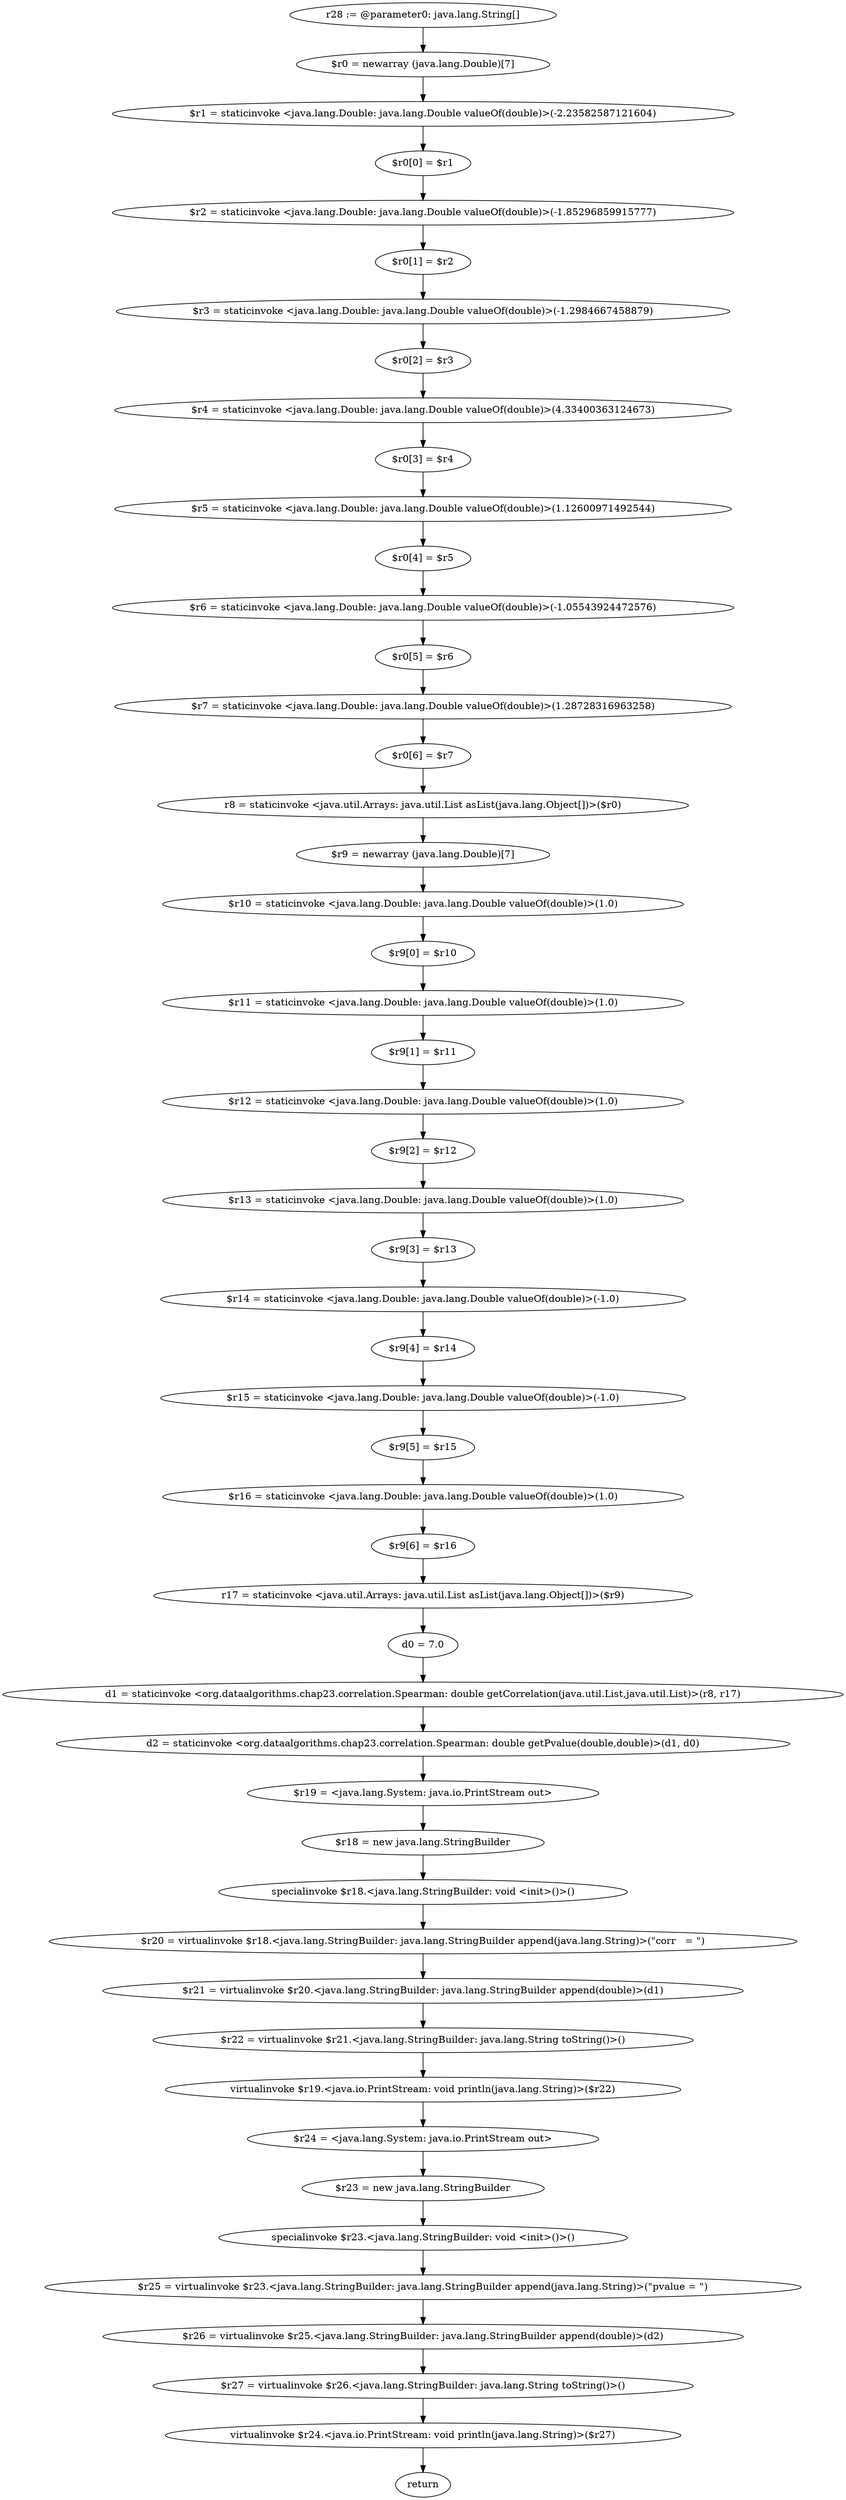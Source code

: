 digraph "unitGraph" {
    "r28 := @parameter0: java.lang.String[]"
    "$r0 = newarray (java.lang.Double)[7]"
    "$r1 = staticinvoke <java.lang.Double: java.lang.Double valueOf(double)>(-2.23582587121604)"
    "$r0[0] = $r1"
    "$r2 = staticinvoke <java.lang.Double: java.lang.Double valueOf(double)>(-1.85296859915777)"
    "$r0[1] = $r2"
    "$r3 = staticinvoke <java.lang.Double: java.lang.Double valueOf(double)>(-1.2984667458879)"
    "$r0[2] = $r3"
    "$r4 = staticinvoke <java.lang.Double: java.lang.Double valueOf(double)>(4.33400363124673)"
    "$r0[3] = $r4"
    "$r5 = staticinvoke <java.lang.Double: java.lang.Double valueOf(double)>(1.12600971492544)"
    "$r0[4] = $r5"
    "$r6 = staticinvoke <java.lang.Double: java.lang.Double valueOf(double)>(-1.05543924472576)"
    "$r0[5] = $r6"
    "$r7 = staticinvoke <java.lang.Double: java.lang.Double valueOf(double)>(1.28728316963258)"
    "$r0[6] = $r7"
    "r8 = staticinvoke <java.util.Arrays: java.util.List asList(java.lang.Object[])>($r0)"
    "$r9 = newarray (java.lang.Double)[7]"
    "$r10 = staticinvoke <java.lang.Double: java.lang.Double valueOf(double)>(1.0)"
    "$r9[0] = $r10"
    "$r11 = staticinvoke <java.lang.Double: java.lang.Double valueOf(double)>(1.0)"
    "$r9[1] = $r11"
    "$r12 = staticinvoke <java.lang.Double: java.lang.Double valueOf(double)>(1.0)"
    "$r9[2] = $r12"
    "$r13 = staticinvoke <java.lang.Double: java.lang.Double valueOf(double)>(1.0)"
    "$r9[3] = $r13"
    "$r14 = staticinvoke <java.lang.Double: java.lang.Double valueOf(double)>(-1.0)"
    "$r9[4] = $r14"
    "$r15 = staticinvoke <java.lang.Double: java.lang.Double valueOf(double)>(-1.0)"
    "$r9[5] = $r15"
    "$r16 = staticinvoke <java.lang.Double: java.lang.Double valueOf(double)>(1.0)"
    "$r9[6] = $r16"
    "r17 = staticinvoke <java.util.Arrays: java.util.List asList(java.lang.Object[])>($r9)"
    "d0 = 7.0"
    "d1 = staticinvoke <org.dataalgorithms.chap23.correlation.Spearman: double getCorrelation(java.util.List,java.util.List)>(r8, r17)"
    "d2 = staticinvoke <org.dataalgorithms.chap23.correlation.Spearman: double getPvalue(double,double)>(d1, d0)"
    "$r19 = <java.lang.System: java.io.PrintStream out>"
    "$r18 = new java.lang.StringBuilder"
    "specialinvoke $r18.<java.lang.StringBuilder: void <init>()>()"
    "$r20 = virtualinvoke $r18.<java.lang.StringBuilder: java.lang.StringBuilder append(java.lang.String)>(\"corr   = \")"
    "$r21 = virtualinvoke $r20.<java.lang.StringBuilder: java.lang.StringBuilder append(double)>(d1)"
    "$r22 = virtualinvoke $r21.<java.lang.StringBuilder: java.lang.String toString()>()"
    "virtualinvoke $r19.<java.io.PrintStream: void println(java.lang.String)>($r22)"
    "$r24 = <java.lang.System: java.io.PrintStream out>"
    "$r23 = new java.lang.StringBuilder"
    "specialinvoke $r23.<java.lang.StringBuilder: void <init>()>()"
    "$r25 = virtualinvoke $r23.<java.lang.StringBuilder: java.lang.StringBuilder append(java.lang.String)>(\"pvalue = \")"
    "$r26 = virtualinvoke $r25.<java.lang.StringBuilder: java.lang.StringBuilder append(double)>(d2)"
    "$r27 = virtualinvoke $r26.<java.lang.StringBuilder: java.lang.String toString()>()"
    "virtualinvoke $r24.<java.io.PrintStream: void println(java.lang.String)>($r27)"
    "return"
    "r28 := @parameter0: java.lang.String[]"->"$r0 = newarray (java.lang.Double)[7]";
    "$r0 = newarray (java.lang.Double)[7]"->"$r1 = staticinvoke <java.lang.Double: java.lang.Double valueOf(double)>(-2.23582587121604)";
    "$r1 = staticinvoke <java.lang.Double: java.lang.Double valueOf(double)>(-2.23582587121604)"->"$r0[0] = $r1";
    "$r0[0] = $r1"->"$r2 = staticinvoke <java.lang.Double: java.lang.Double valueOf(double)>(-1.85296859915777)";
    "$r2 = staticinvoke <java.lang.Double: java.lang.Double valueOf(double)>(-1.85296859915777)"->"$r0[1] = $r2";
    "$r0[1] = $r2"->"$r3 = staticinvoke <java.lang.Double: java.lang.Double valueOf(double)>(-1.2984667458879)";
    "$r3 = staticinvoke <java.lang.Double: java.lang.Double valueOf(double)>(-1.2984667458879)"->"$r0[2] = $r3";
    "$r0[2] = $r3"->"$r4 = staticinvoke <java.lang.Double: java.lang.Double valueOf(double)>(4.33400363124673)";
    "$r4 = staticinvoke <java.lang.Double: java.lang.Double valueOf(double)>(4.33400363124673)"->"$r0[3] = $r4";
    "$r0[3] = $r4"->"$r5 = staticinvoke <java.lang.Double: java.lang.Double valueOf(double)>(1.12600971492544)";
    "$r5 = staticinvoke <java.lang.Double: java.lang.Double valueOf(double)>(1.12600971492544)"->"$r0[4] = $r5";
    "$r0[4] = $r5"->"$r6 = staticinvoke <java.lang.Double: java.lang.Double valueOf(double)>(-1.05543924472576)";
    "$r6 = staticinvoke <java.lang.Double: java.lang.Double valueOf(double)>(-1.05543924472576)"->"$r0[5] = $r6";
    "$r0[5] = $r6"->"$r7 = staticinvoke <java.lang.Double: java.lang.Double valueOf(double)>(1.28728316963258)";
    "$r7 = staticinvoke <java.lang.Double: java.lang.Double valueOf(double)>(1.28728316963258)"->"$r0[6] = $r7";
    "$r0[6] = $r7"->"r8 = staticinvoke <java.util.Arrays: java.util.List asList(java.lang.Object[])>($r0)";
    "r8 = staticinvoke <java.util.Arrays: java.util.List asList(java.lang.Object[])>($r0)"->"$r9 = newarray (java.lang.Double)[7]";
    "$r9 = newarray (java.lang.Double)[7]"->"$r10 = staticinvoke <java.lang.Double: java.lang.Double valueOf(double)>(1.0)";
    "$r10 = staticinvoke <java.lang.Double: java.lang.Double valueOf(double)>(1.0)"->"$r9[0] = $r10";
    "$r9[0] = $r10"->"$r11 = staticinvoke <java.lang.Double: java.lang.Double valueOf(double)>(1.0)";
    "$r11 = staticinvoke <java.lang.Double: java.lang.Double valueOf(double)>(1.0)"->"$r9[1] = $r11";
    "$r9[1] = $r11"->"$r12 = staticinvoke <java.lang.Double: java.lang.Double valueOf(double)>(1.0)";
    "$r12 = staticinvoke <java.lang.Double: java.lang.Double valueOf(double)>(1.0)"->"$r9[2] = $r12";
    "$r9[2] = $r12"->"$r13 = staticinvoke <java.lang.Double: java.lang.Double valueOf(double)>(1.0)";
    "$r13 = staticinvoke <java.lang.Double: java.lang.Double valueOf(double)>(1.0)"->"$r9[3] = $r13";
    "$r9[3] = $r13"->"$r14 = staticinvoke <java.lang.Double: java.lang.Double valueOf(double)>(-1.0)";
    "$r14 = staticinvoke <java.lang.Double: java.lang.Double valueOf(double)>(-1.0)"->"$r9[4] = $r14";
    "$r9[4] = $r14"->"$r15 = staticinvoke <java.lang.Double: java.lang.Double valueOf(double)>(-1.0)";
    "$r15 = staticinvoke <java.lang.Double: java.lang.Double valueOf(double)>(-1.0)"->"$r9[5] = $r15";
    "$r9[5] = $r15"->"$r16 = staticinvoke <java.lang.Double: java.lang.Double valueOf(double)>(1.0)";
    "$r16 = staticinvoke <java.lang.Double: java.lang.Double valueOf(double)>(1.0)"->"$r9[6] = $r16";
    "$r9[6] = $r16"->"r17 = staticinvoke <java.util.Arrays: java.util.List asList(java.lang.Object[])>($r9)";
    "r17 = staticinvoke <java.util.Arrays: java.util.List asList(java.lang.Object[])>($r9)"->"d0 = 7.0";
    "d0 = 7.0"->"d1 = staticinvoke <org.dataalgorithms.chap23.correlation.Spearman: double getCorrelation(java.util.List,java.util.List)>(r8, r17)";
    "d1 = staticinvoke <org.dataalgorithms.chap23.correlation.Spearman: double getCorrelation(java.util.List,java.util.List)>(r8, r17)"->"d2 = staticinvoke <org.dataalgorithms.chap23.correlation.Spearman: double getPvalue(double,double)>(d1, d0)";
    "d2 = staticinvoke <org.dataalgorithms.chap23.correlation.Spearman: double getPvalue(double,double)>(d1, d0)"->"$r19 = <java.lang.System: java.io.PrintStream out>";
    "$r19 = <java.lang.System: java.io.PrintStream out>"->"$r18 = new java.lang.StringBuilder";
    "$r18 = new java.lang.StringBuilder"->"specialinvoke $r18.<java.lang.StringBuilder: void <init>()>()";
    "specialinvoke $r18.<java.lang.StringBuilder: void <init>()>()"->"$r20 = virtualinvoke $r18.<java.lang.StringBuilder: java.lang.StringBuilder append(java.lang.String)>(\"corr   = \")";
    "$r20 = virtualinvoke $r18.<java.lang.StringBuilder: java.lang.StringBuilder append(java.lang.String)>(\"corr   = \")"->"$r21 = virtualinvoke $r20.<java.lang.StringBuilder: java.lang.StringBuilder append(double)>(d1)";
    "$r21 = virtualinvoke $r20.<java.lang.StringBuilder: java.lang.StringBuilder append(double)>(d1)"->"$r22 = virtualinvoke $r21.<java.lang.StringBuilder: java.lang.String toString()>()";
    "$r22 = virtualinvoke $r21.<java.lang.StringBuilder: java.lang.String toString()>()"->"virtualinvoke $r19.<java.io.PrintStream: void println(java.lang.String)>($r22)";
    "virtualinvoke $r19.<java.io.PrintStream: void println(java.lang.String)>($r22)"->"$r24 = <java.lang.System: java.io.PrintStream out>";
    "$r24 = <java.lang.System: java.io.PrintStream out>"->"$r23 = new java.lang.StringBuilder";
    "$r23 = new java.lang.StringBuilder"->"specialinvoke $r23.<java.lang.StringBuilder: void <init>()>()";
    "specialinvoke $r23.<java.lang.StringBuilder: void <init>()>()"->"$r25 = virtualinvoke $r23.<java.lang.StringBuilder: java.lang.StringBuilder append(java.lang.String)>(\"pvalue = \")";
    "$r25 = virtualinvoke $r23.<java.lang.StringBuilder: java.lang.StringBuilder append(java.lang.String)>(\"pvalue = \")"->"$r26 = virtualinvoke $r25.<java.lang.StringBuilder: java.lang.StringBuilder append(double)>(d2)";
    "$r26 = virtualinvoke $r25.<java.lang.StringBuilder: java.lang.StringBuilder append(double)>(d2)"->"$r27 = virtualinvoke $r26.<java.lang.StringBuilder: java.lang.String toString()>()";
    "$r27 = virtualinvoke $r26.<java.lang.StringBuilder: java.lang.String toString()>()"->"virtualinvoke $r24.<java.io.PrintStream: void println(java.lang.String)>($r27)";
    "virtualinvoke $r24.<java.io.PrintStream: void println(java.lang.String)>($r27)"->"return";
}
